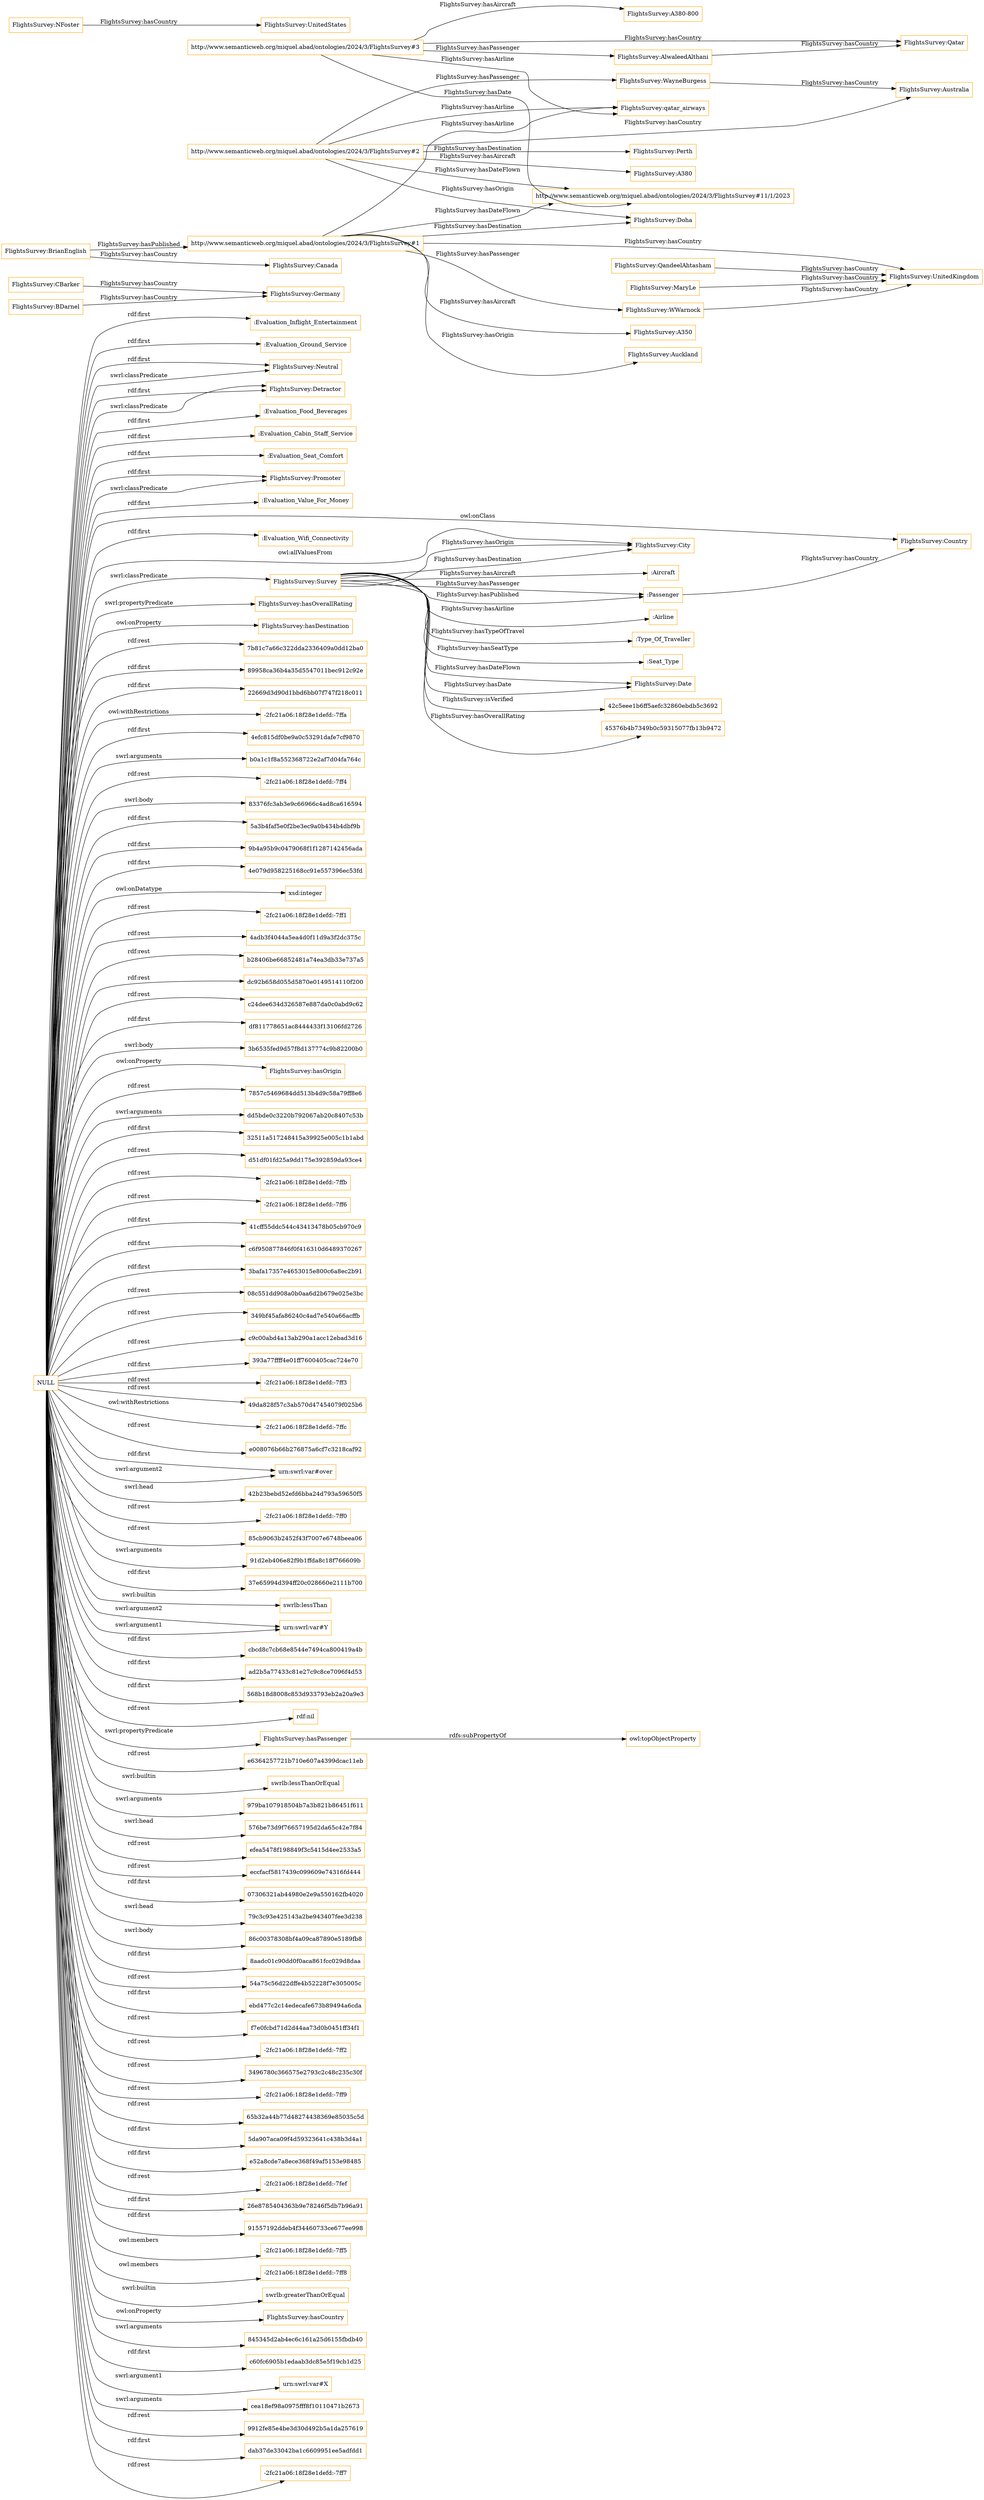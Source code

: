 digraph ar2dtool_diagram { 
rankdir=LR;
size="1501"
node [shape = rectangle, color="orange"]; ":Evaluation_Inflight_Entertainment" ":Evaluation_Ground_Service" "FlightsSurvey:Neutral" "FlightsSurvey:Detractor" ":Evaluation_Food_Beverages" ":Evaluation_Cabin_Staff_Service" ":Aircraft" ":Evaluation_Seat_Comfort" ":Passenger" "FlightsSurvey:Promoter" ":Evaluation_Value_For_Money" ":Airline" ":Type_Of_Traveller" "FlightsSurvey:Country" ":Evaluation_Wifi_Connectivity" "FlightsSurvey:City" ":Seat_Type" "FlightsSurvey:Date" "FlightsSurvey:Survey" ; /*classes style*/
	"NULL" -> "FlightsSurvey:hasOverallRating" [ label = "swrl:propertyPredicate" ];
	"NULL" -> "FlightsSurvey:hasDestination" [ label = "owl:onProperty" ];
	"NULL" -> "7b81c7a66c322dda2336409a0dd12ba0" [ label = "rdf:rest" ];
	"NULL" -> "89958ca36b4a35d5547011bec912c92e" [ label = "rdf:first" ];
	"NULL" -> "22669d3d90d1bbd6bb07f747f218c011" [ label = "rdf:first" ];
	"NULL" -> "-2fc21a06:18f28e1defd:-7ffa" [ label = "owl:withRestrictions" ];
	"NULL" -> "4efc815df0be9a0c53291dafe7cf9870" [ label = "rdf:first" ];
	"NULL" -> "b0a1c1f8a552368722e2af7d04fa764c" [ label = "swrl:arguments" ];
	"NULL" -> "-2fc21a06:18f28e1defd:-7ff4" [ label = "rdf:rest" ];
	"NULL" -> "83376fc3ab3e9c66966c4ad8ca616594" [ label = "swrl:body" ];
	"NULL" -> "FlightsSurvey:Country" [ label = "owl:onClass" ];
	"NULL" -> "5a3b4faf5e0f2be3ec9a0b434b4dbf9b" [ label = "rdf:first" ];
	"NULL" -> "9b4a95b9c0479068f1f1287142456ada" [ label = "rdf:first" ];
	"NULL" -> "4e079d958225168cc91e557396ec53fd" [ label = "rdf:first" ];
	"NULL" -> "xsd:integer" [ label = "owl:onDatatype" ];
	"NULL" -> "-2fc21a06:18f28e1defd:-7ff1" [ label = "rdf:rest" ];
	"NULL" -> "4adb3f4044a5ea4d0f11d9a3f2dc375c" [ label = "rdf:rest" ];
	"NULL" -> "b28406be66852481a74ea3db33e737a5" [ label = "rdf:rest" ];
	"NULL" -> "dc92b658d055d5870e0149514110f200" [ label = "rdf:rest" ];
	"NULL" -> "FlightsSurvey:Promoter" [ label = "rdf:first" ];
	"NULL" -> "c24dee634d326587e887da0c0abd9c62" [ label = "rdf:rest" ];
	"NULL" -> "df811778651ac8444433f13106fd2726" [ label = "rdf:first" ];
	"NULL" -> "3b6535fed9d57f8d137774c9b82200b0" [ label = "swrl:body" ];
	"NULL" -> "FlightsSurvey:Neutral" [ label = "rdf:first" ];
	"NULL" -> "FlightsSurvey:hasOrigin" [ label = "owl:onProperty" ];
	"NULL" -> "7857c5469684dd513b4d9c58a79ff8e6" [ label = "rdf:rest" ];
	"NULL" -> "dd5bde0c3220b792067ab20c8407c53b" [ label = "swrl:arguments" ];
	"NULL" -> "32511a517248415a39925e005c1b1abd" [ label = "rdf:first" ];
	"NULL" -> "d51df01fd25a9dd175e392859da93ce4" [ label = "rdf:rest" ];
	"NULL" -> "-2fc21a06:18f28e1defd:-7ffb" [ label = "rdf:rest" ];
	"NULL" -> "-2fc21a06:18f28e1defd:-7ff6" [ label = "rdf:rest" ];
	"NULL" -> "41cff55ddc544c43413478b05cb970c9" [ label = "rdf:first" ];
	"NULL" -> "c6f950877846f0f416310d6489370267" [ label = "rdf:first" ];
	"NULL" -> "3bafa17357e4653015e800c6a8ec2b91" [ label = "rdf:first" ];
	"NULL" -> ":Evaluation_Food_Beverages" [ label = "rdf:first" ];
	"NULL" -> "08c551dd908a0b0aa6d2b679e025e3bc" [ label = "rdf:rest" ];
	"NULL" -> "349bf45afa86240c4ad7e540a66acffb" [ label = "rdf:rest" ];
	"NULL" -> "c9c00abd4a13ab290a1acc12ebad3d16" [ label = "rdf:rest" ];
	"NULL" -> "393a77ffff4e01ff7600405cac724e70" [ label = "rdf:first" ];
	"NULL" -> ":Evaluation_Value_For_Money" [ label = "rdf:first" ];
	"NULL" -> "-2fc21a06:18f28e1defd:-7ff3" [ label = "rdf:rest" ];
	"NULL" -> "49da828f57c3ab570d47454079f025b6" [ label = "rdf:rest" ];
	"NULL" -> "-2fc21a06:18f28e1defd:-7ffc" [ label = "owl:withRestrictions" ];
	"NULL" -> "e008076b66b276875a6cf7c3218caf92" [ label = "rdf:rest" ];
	"NULL" -> "urn:swrl:var#over" [ label = "rdf:first" ];
	"NULL" -> "42b23bebd52efd6bba24d793a59650f5" [ label = "swrl:head" ];
	"NULL" -> "-2fc21a06:18f28e1defd:-7ff0" [ label = "rdf:rest" ];
	"NULL" -> "FlightsSurvey:Neutral" [ label = "swrl:classPredicate" ];
	"NULL" -> "85cb9063b2452f43f7007e6748beea06" [ label = "rdf:rest" ];
	"NULL" -> "91d2eb406e82f9b1ffda8c18f766609b" [ label = "swrl:arguments" ];
	"NULL" -> "37e65994d394ff20c028660e2111b700" [ label = "rdf:first" ];
	"NULL" -> "swrlb:lessThan" [ label = "swrl:builtin" ];
	"NULL" -> "urn:swrl:var#Y" [ label = "swrl:argument2" ];
	"NULL" -> "cbcd8c7cb68e8544e7494ca800419a4b" [ label = "rdf:first" ];
	"NULL" -> ":Evaluation_Inflight_Entertainment" [ label = "rdf:first" ];
	"NULL" -> "ad2b5a77433c81e27c9c8ce7096f4d53" [ label = "rdf:first" ];
	"NULL" -> "568b18d8008c853d933793eb2a20a9e3" [ label = "rdf:first" ];
	"NULL" -> "rdf:nil" [ label = "rdf:rest" ];
	"NULL" -> "FlightsSurvey:hasPassenger" [ label = "swrl:propertyPredicate" ];
	"NULL" -> "e6364257721b710e607a4399dcac11eb" [ label = "rdf:rest" ];
	"NULL" -> "swrlb:lessThanOrEqual" [ label = "swrl:builtin" ];
	"NULL" -> "979ba107918504b7a3b821b86451f611" [ label = "swrl:arguments" ];
	"NULL" -> "576be73d9f76657195d2da65c42e7f84" [ label = "swrl:head" ];
	"NULL" -> "FlightsSurvey:Detractor" [ label = "rdf:first" ];
	"NULL" -> "urn:swrl:var#Y" [ label = "swrl:argument1" ];
	"NULL" -> "efea5478f198849f3c5415d4ee2533a5" [ label = "rdf:rest" ];
	"NULL" -> "eccfacf5817439c099609e74316fd444" [ label = "rdf:rest" ];
	"NULL" -> "urn:swrl:var#over" [ label = "swrl:argument2" ];
	"NULL" -> "07306321ab44980e2e9a550162fb4020" [ label = "rdf:first" ];
	"NULL" -> ":Evaluation_Cabin_Staff_Service" [ label = "rdf:first" ];
	"NULL" -> "79c3c93e425143a2be943407fee3d238" [ label = "swrl:head" ];
	"NULL" -> "FlightsSurvey:Survey" [ label = "swrl:classPredicate" ];
	"NULL" -> "86c00378308bf4a09ca87890e5189fb8" [ label = "swrl:body" ];
	"NULL" -> "8aadc01c90dd0f0aca861fcc029d8daa" [ label = "rdf:first" ];
	"NULL" -> "54a75c56d22dffe4b52228f7e305005c" [ label = "rdf:rest" ];
	"NULL" -> "ebd477c2c14edecafe673b89494a6cda" [ label = "rdf:first" ];
	"NULL" -> "f7e0fcbd71d2d44aa73d0b0451ff34f1" [ label = "rdf:rest" ];
	"NULL" -> ":Evaluation_Wifi_Connectivity" [ label = "rdf:first" ];
	"NULL" -> "-2fc21a06:18f28e1defd:-7ff2" [ label = "rdf:rest" ];
	"NULL" -> "3496780c366575e2793c2c48c235c30f" [ label = "rdf:rest" ];
	"NULL" -> "-2fc21a06:18f28e1defd:-7ff9" [ label = "rdf:rest" ];
	"NULL" -> "65b32a44b77d48274438369e85035c5d" [ label = "rdf:rest" ];
	"NULL" -> "5da907aca09f4d59323641c438b3d4a1" [ label = "rdf:first" ];
	"NULL" -> "FlightsSurvey:City" [ label = "owl:allValuesFrom" ];
	"NULL" -> "e52a8cde7a8ece368f49af5153e98485" [ label = "rdf:first" ];
	"NULL" -> "-2fc21a06:18f28e1defd:-7fef" [ label = "rdf:rest" ];
	"NULL" -> "26e8785404363b9e78246f5db7b96a91" [ label = "rdf:first" ];
	"NULL" -> "91557192ddeb4f34460733ce677ee998" [ label = "rdf:first" ];
	"NULL" -> "-2fc21a06:18f28e1defd:-7ff5" [ label = "owl:members" ];
	"NULL" -> "-2fc21a06:18f28e1defd:-7ff8" [ label = "owl:members" ];
	"NULL" -> "swrlb:greaterThanOrEqual" [ label = "swrl:builtin" ];
	"NULL" -> "FlightsSurvey:Promoter" [ label = "swrl:classPredicate" ];
	"NULL" -> "FlightsSurvey:hasCountry" [ label = "owl:onProperty" ];
	"NULL" -> "845345d2ab4ec6c161a25d6155fbdb40" [ label = "swrl:arguments" ];
	"NULL" -> "c60fc6905b1edaab3dc85e5f19cb1d25" [ label = "rdf:first" ];
	"NULL" -> "urn:swrl:var#X" [ label = "swrl:argument1" ];
	"NULL" -> ":Evaluation_Ground_Service" [ label = "rdf:first" ];
	"NULL" -> "cea18ef98a0975fff8f10110471b2673" [ label = "swrl:arguments" ];
	"NULL" -> "9912fe85e4be3d30d492b5a1da257619" [ label = "rdf:rest" ];
	"NULL" -> ":Evaluation_Seat_Comfort" [ label = "rdf:first" ];
	"NULL" -> "dab37de33042ba1c6609951ee5adfdd1" [ label = "rdf:first" ];
	"NULL" -> "FlightsSurvey:Detractor" [ label = "swrl:classPredicate" ];
	"NULL" -> "-2fc21a06:18f28e1defd:-7ff7" [ label = "rdf:rest" ];
	"FlightsSurvey:CBarker" -> "FlightsSurvey:Germany" [ label = "FlightsSurvey:hasCountry" ];
	"FlightsSurvey:hasPassenger" -> "owl:topObjectProperty" [ label = "rdfs:subPropertyOf" ];
	"FlightsSurvey:MaryLe" -> "FlightsSurvey:UnitedKingdom" [ label = "FlightsSurvey:hasCountry" ];
	"FlightsSurvey:BrianEnglish" -> "http://www.semanticweb.org/miquel.abad/ontologies/2024/3/FlightsSurvey#1" [ label = "FlightsSurvey:hasPublished" ];
	"FlightsSurvey:BrianEnglish" -> "FlightsSurvey:Canada" [ label = "FlightsSurvey:hasCountry" ];
	"FlightsSurvey:WayneBurgess" -> "FlightsSurvey:Australia" [ label = "FlightsSurvey:hasCountry" ];
	"FlightsSurvey:QandeelAhtasham" -> "FlightsSurvey:UnitedKingdom" [ label = "FlightsSurvey:hasCountry" ];
	"http://www.semanticweb.org/miquel.abad/ontologies/2024/3/FlightsSurvey#3" -> "FlightsSurvey:AlwaleedAlthani" [ label = "FlightsSurvey:hasPassenger" ];
	"http://www.semanticweb.org/miquel.abad/ontologies/2024/3/FlightsSurvey#3" -> "http://www.semanticweb.org/miquel.abad/ontologies/2024/3/FlightsSurvey#11/1/2023" [ label = "FlightsSurvey:hasDate" ];
	"http://www.semanticweb.org/miquel.abad/ontologies/2024/3/FlightsSurvey#3" -> "FlightsSurvey:Qatar" [ label = "FlightsSurvey:hasCountry" ];
	"http://www.semanticweb.org/miquel.abad/ontologies/2024/3/FlightsSurvey#3" -> "FlightsSurvey:qatar_airways" [ label = "FlightsSurvey:hasAirline" ];
	"http://www.semanticweb.org/miquel.abad/ontologies/2024/3/FlightsSurvey#3" -> "FlightsSurvey:A380-800" [ label = "FlightsSurvey:hasAircraft" ];
	"FlightsSurvey:BDarnel" -> "FlightsSurvey:Germany" [ label = "FlightsSurvey:hasCountry" ];
	"FlightsSurvey:WWarnock" -> "FlightsSurvey:UnitedKingdom" [ label = "FlightsSurvey:hasCountry" ];
	"http://www.semanticweb.org/miquel.abad/ontologies/2024/3/FlightsSurvey#2" -> "FlightsSurvey:qatar_airways" [ label = "FlightsSurvey:hasAirline" ];
	"http://www.semanticweb.org/miquel.abad/ontologies/2024/3/FlightsSurvey#2" -> "FlightsSurvey:A380" [ label = "FlightsSurvey:hasAircraft" ];
	"http://www.semanticweb.org/miquel.abad/ontologies/2024/3/FlightsSurvey#2" -> "FlightsSurvey:Perth" [ label = "FlightsSurvey:hasDestination" ];
	"http://www.semanticweb.org/miquel.abad/ontologies/2024/3/FlightsSurvey#2" -> "http://www.semanticweb.org/miquel.abad/ontologies/2024/3/FlightsSurvey#11/1/2023" [ label = "FlightsSurvey:hasDateFlown" ];
	"http://www.semanticweb.org/miquel.abad/ontologies/2024/3/FlightsSurvey#2" -> "FlightsSurvey:Doha" [ label = "FlightsSurvey:hasOrigin" ];
	"http://www.semanticweb.org/miquel.abad/ontologies/2024/3/FlightsSurvey#2" -> "FlightsSurvey:WayneBurgess" [ label = "FlightsSurvey:hasPassenger" ];
	"http://www.semanticweb.org/miquel.abad/ontologies/2024/3/FlightsSurvey#2" -> "FlightsSurvey:Australia" [ label = "FlightsSurvey:hasCountry" ];
	"FlightsSurvey:AlwaleedAlthani" -> "FlightsSurvey:Qatar" [ label = "FlightsSurvey:hasCountry" ];
	"FlightsSurvey:NFoster" -> "FlightsSurvey:UnitedStates" [ label = "FlightsSurvey:hasCountry" ];
	"http://www.semanticweb.org/miquel.abad/ontologies/2024/3/FlightsSurvey#1" -> "FlightsSurvey:qatar_airways" [ label = "FlightsSurvey:hasAirline" ];
	"http://www.semanticweb.org/miquel.abad/ontologies/2024/3/FlightsSurvey#1" -> "FlightsSurvey:WWarnock" [ label = "FlightsSurvey:hasPassenger" ];
	"http://www.semanticweb.org/miquel.abad/ontologies/2024/3/FlightsSurvey#1" -> "FlightsSurvey:Doha" [ label = "FlightsSurvey:hasDestination" ];
	"http://www.semanticweb.org/miquel.abad/ontologies/2024/3/FlightsSurvey#1" -> "http://www.semanticweb.org/miquel.abad/ontologies/2024/3/FlightsSurvey#11/1/2023" [ label = "FlightsSurvey:hasDateFlown" ];
	"http://www.semanticweb.org/miquel.abad/ontologies/2024/3/FlightsSurvey#1" -> "FlightsSurvey:A350" [ label = "FlightsSurvey:hasAircraft" ];
	"http://www.semanticweb.org/miquel.abad/ontologies/2024/3/FlightsSurvey#1" -> "FlightsSurvey:Auckland" [ label = "FlightsSurvey:hasOrigin" ];
	"http://www.semanticweb.org/miquel.abad/ontologies/2024/3/FlightsSurvey#1" -> "FlightsSurvey:UnitedKingdom" [ label = "FlightsSurvey:hasCountry" ];
	"FlightsSurvey:Survey" -> "FlightsSurvey:Date" [ label = "FlightsSurvey:hasDateFlown" ];
	"FlightsSurvey:Survey" -> ":Passenger" [ label = "FlightsSurvey:hasPassenger" ];
	"FlightsSurvey:Survey" -> "FlightsSurvey:Date" [ label = "FlightsSurvey:hasDate" ];
	"FlightsSurvey:Survey" -> "FlightsSurvey:City" [ label = "FlightsSurvey:hasOrigin" ];
	"FlightsSurvey:Survey" -> ":Passenger" [ label = "FlightsSurvey:hasPublished" ];
	"FlightsSurvey:Survey" -> "FlightsSurvey:City" [ label = "FlightsSurvey:hasDestination" ];
	":Passenger" -> "FlightsSurvey:Country" [ label = "FlightsSurvey:hasCountry" ];
	"FlightsSurvey:Survey" -> ":Type_Of_Traveller" [ label = "FlightsSurvey:hasTypeOfTravel" ];
	"FlightsSurvey:Survey" -> ":Airline" [ label = "FlightsSurvey:hasAirline" ];
	"FlightsSurvey:Survey" -> "42c5eee1b6ff5aefc32860ebdb5c3692" [ label = "FlightsSurvey:isVerified" ];
	"FlightsSurvey:Survey" -> ":Aircraft" [ label = "FlightsSurvey:hasAircraft" ];
	"FlightsSurvey:Survey" -> "45376b4b7349b0c59315077fb13b9472" [ label = "FlightsSurvey:hasOverallRating" ];
	"FlightsSurvey:Survey" -> ":Seat_Type" [ label = "FlightsSurvey:hasSeatType" ];

}
